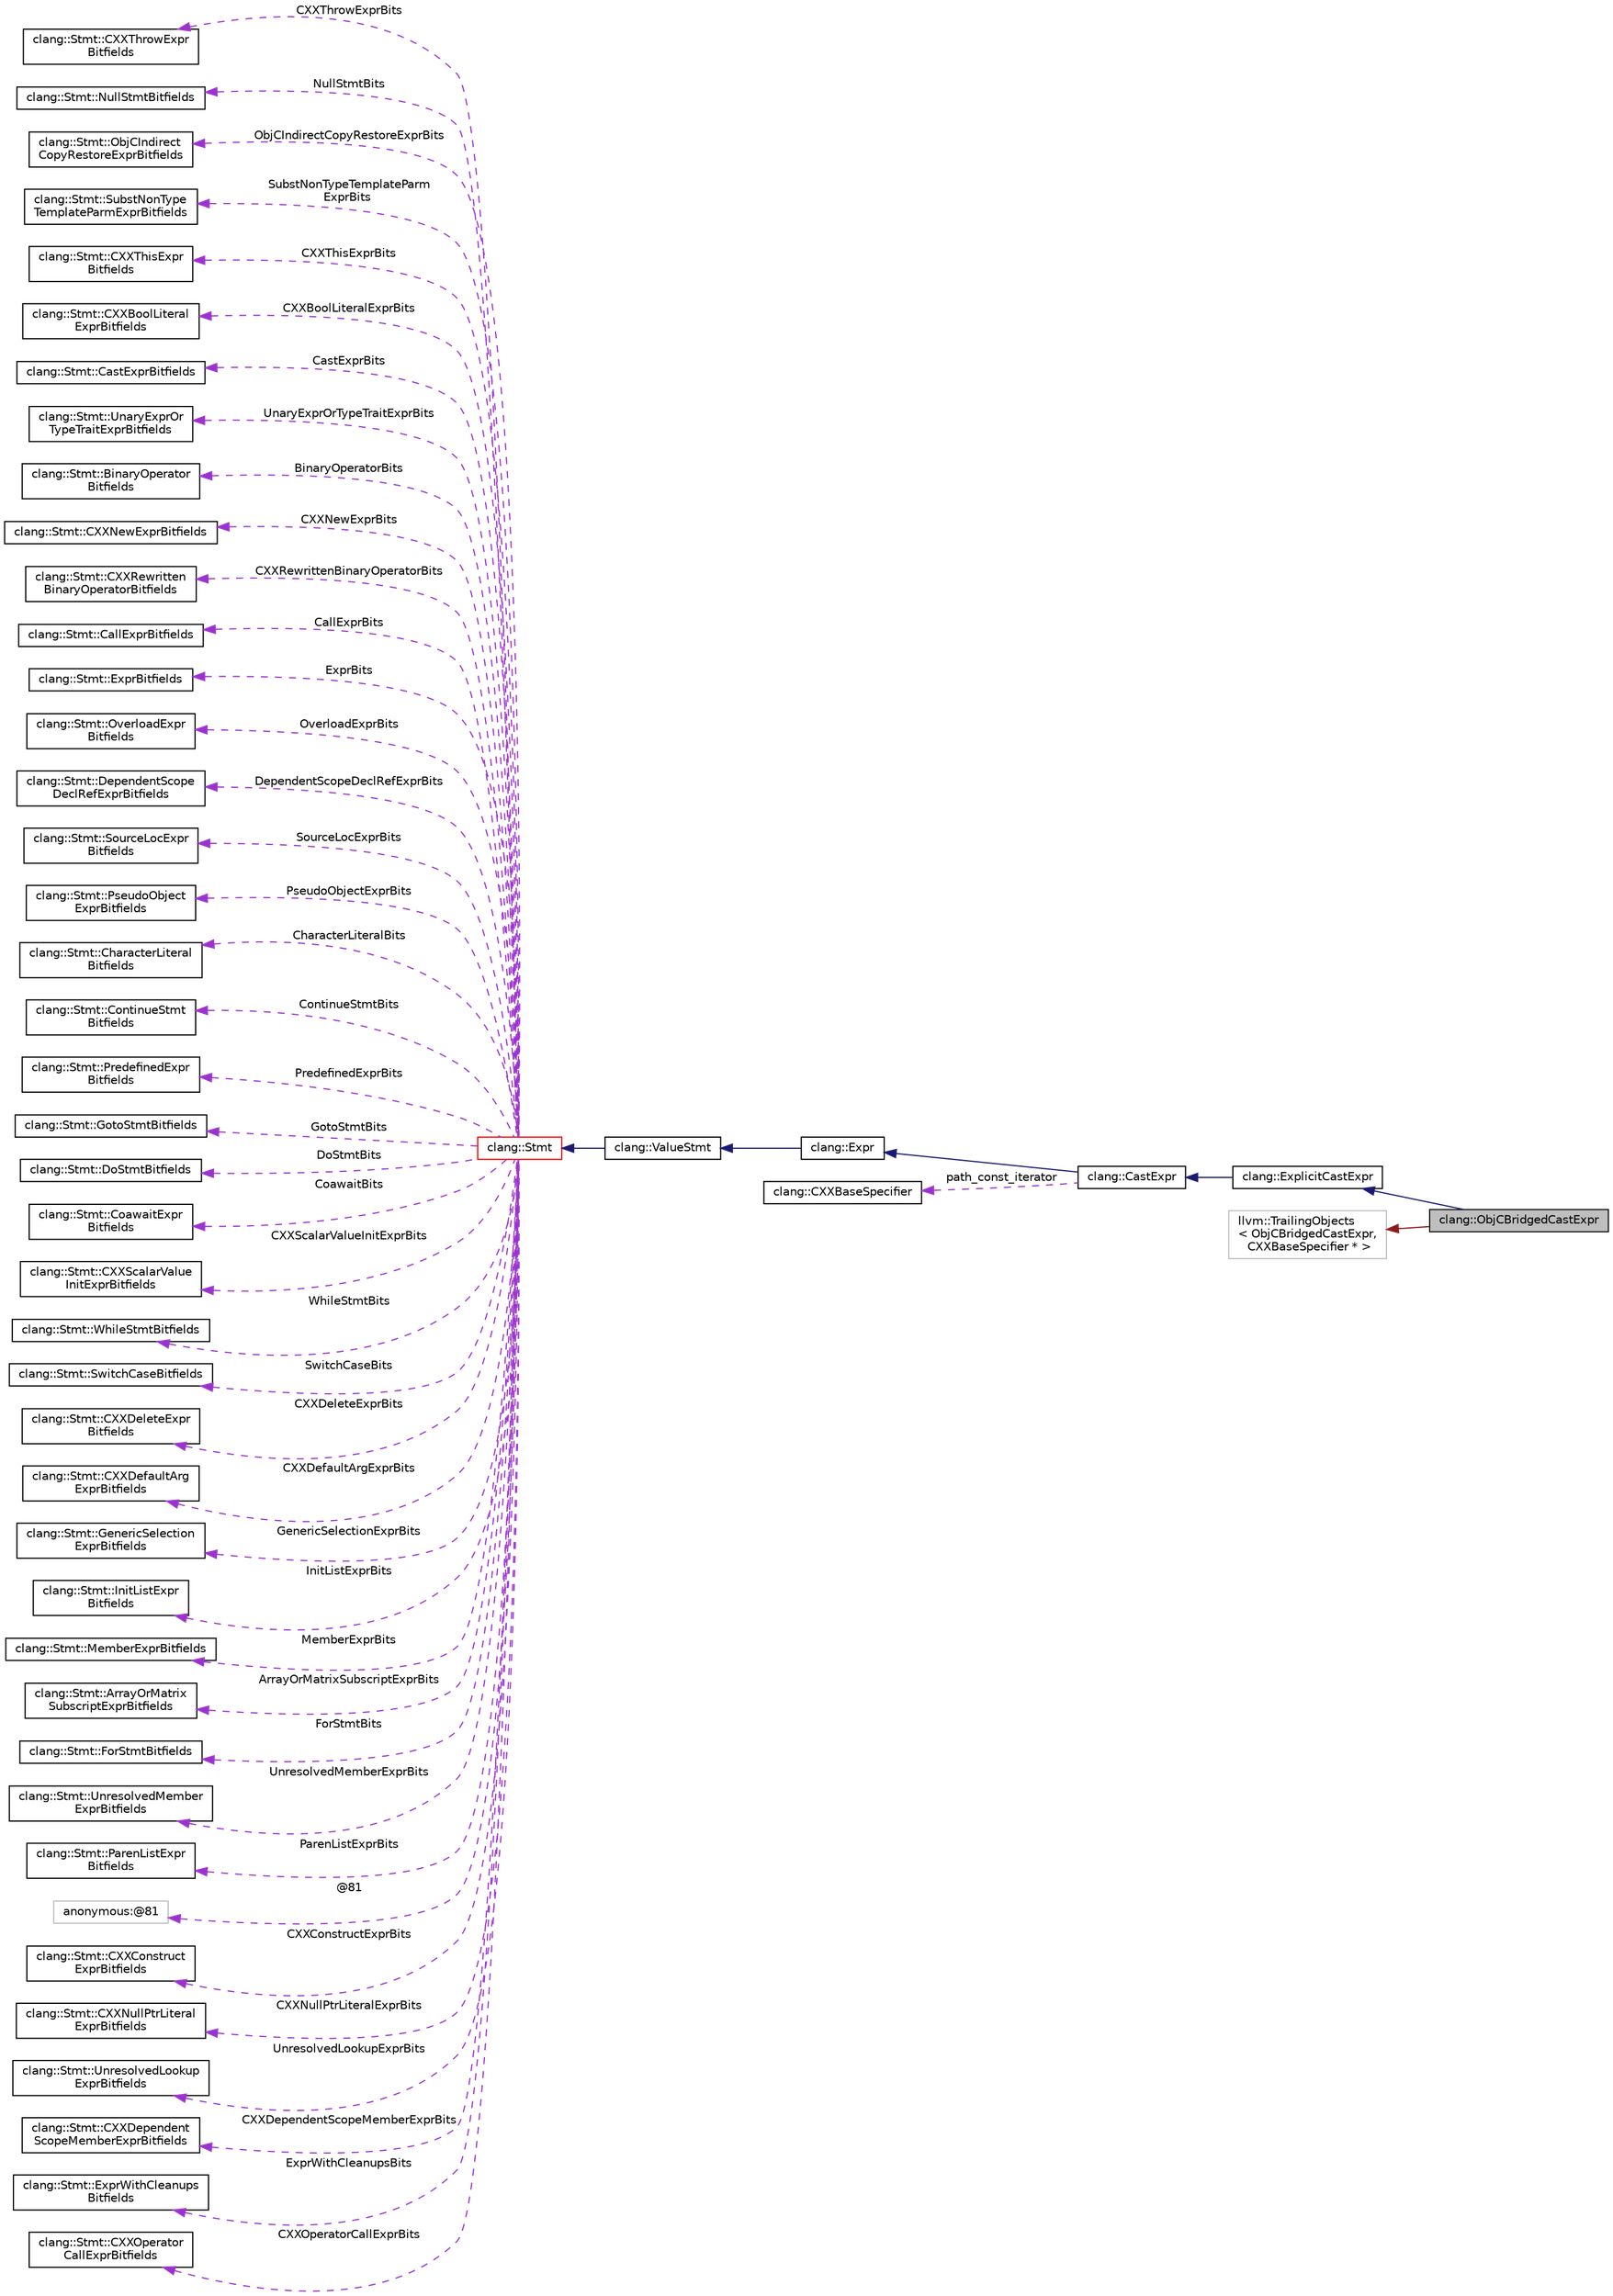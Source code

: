 digraph "clang::ObjCBridgedCastExpr"
{
 // LATEX_PDF_SIZE
  bgcolor="transparent";
  edge [fontname="Helvetica",fontsize="10",labelfontname="Helvetica",labelfontsize="10"];
  node [fontname="Helvetica",fontsize="10",shape=record];
  rankdir="LR";
  Node1 [label="clang::ObjCBridgedCastExpr",height=0.2,width=0.4,color="black", fillcolor="grey75", style="filled", fontcolor="black",tooltip="An Objective-C \"bridged\" cast expression, which casts between Objective-C pointers and C pointers,..."];
  Node2 -> Node1 [dir="back",color="midnightblue",fontsize="10",style="solid",fontname="Helvetica"];
  Node2 [label="clang::ExplicitCastExpr",height=0.2,width=0.4,color="black",URL="$classclang_1_1ExplicitCastExpr.html",tooltip="ExplicitCastExpr - An explicit cast written in the source code."];
  Node3 -> Node2 [dir="back",color="midnightblue",fontsize="10",style="solid",fontname="Helvetica"];
  Node3 [label="clang::CastExpr",height=0.2,width=0.4,color="black",URL="$classclang_1_1CastExpr.html",tooltip="CastExpr - Base class for type casts, including both implicit casts (ImplicitCastExpr) and explicit c..."];
  Node4 -> Node3 [dir="back",color="midnightblue",fontsize="10",style="solid",fontname="Helvetica"];
  Node4 [label="clang::Expr",height=0.2,width=0.4,color="black",URL="$classclang_1_1Expr.html",tooltip="This represents one expression."];
  Node5 -> Node4 [dir="back",color="midnightblue",fontsize="10",style="solid",fontname="Helvetica"];
  Node5 [label="clang::ValueStmt",height=0.2,width=0.4,color="black",URL="$classclang_1_1ValueStmt.html",tooltip="Represents a statement that could possibly have a value and type."];
  Node6 -> Node5 [dir="back",color="midnightblue",fontsize="10",style="solid",fontname="Helvetica"];
  Node6 [label="clang::Stmt",height=0.2,width=0.4,color="red",URL="$classclang_1_1Stmt.html",tooltip="Stmt - This represents one statement."];
  Node7 -> Node6 [dir="back",color="darkorchid3",fontsize="10",style="dashed",label=" CXXThrowExprBits" ,fontname="Helvetica"];
  Node7 [label="clang::Stmt::CXXThrowExpr\lBitfields",height=0.2,width=0.4,color="black",URL="$classclang_1_1Stmt_1_1CXXThrowExprBitfields.html",tooltip=" "];
  Node8 -> Node6 [dir="back",color="darkorchid3",fontsize="10",style="dashed",label=" NullStmtBits" ,fontname="Helvetica"];
  Node8 [label="clang::Stmt::NullStmtBitfields",height=0.2,width=0.4,color="black",URL="$classclang_1_1Stmt_1_1NullStmtBitfields.html",tooltip=" "];
  Node9 -> Node6 [dir="back",color="darkorchid3",fontsize="10",style="dashed",label=" ObjCIndirectCopyRestoreExprBits" ,fontname="Helvetica"];
  Node9 [label="clang::Stmt::ObjCIndirect\lCopyRestoreExprBitfields",height=0.2,width=0.4,color="black",URL="$classclang_1_1Stmt_1_1ObjCIndirectCopyRestoreExprBitfields.html",tooltip=" "];
  Node10 -> Node6 [dir="back",color="darkorchid3",fontsize="10",style="dashed",label=" SubstNonTypeTemplateParm\lExprBits" ,fontname="Helvetica"];
  Node10 [label="clang::Stmt::SubstNonType\lTemplateParmExprBitfields",height=0.2,width=0.4,color="black",URL="$classclang_1_1Stmt_1_1SubstNonTypeTemplateParmExprBitfields.html",tooltip=" "];
  Node11 -> Node6 [dir="back",color="darkorchid3",fontsize="10",style="dashed",label=" CXXThisExprBits" ,fontname="Helvetica"];
  Node11 [label="clang::Stmt::CXXThisExpr\lBitfields",height=0.2,width=0.4,color="black",URL="$classclang_1_1Stmt_1_1CXXThisExprBitfields.html",tooltip=" "];
  Node12 -> Node6 [dir="back",color="darkorchid3",fontsize="10",style="dashed",label=" CXXBoolLiteralExprBits" ,fontname="Helvetica"];
  Node12 [label="clang::Stmt::CXXBoolLiteral\lExprBitfields",height=0.2,width=0.4,color="black",URL="$classclang_1_1Stmt_1_1CXXBoolLiteralExprBitfields.html",tooltip=" "];
  Node13 -> Node6 [dir="back",color="darkorchid3",fontsize="10",style="dashed",label=" CastExprBits" ,fontname="Helvetica"];
  Node13 [label="clang::Stmt::CastExprBitfields",height=0.2,width=0.4,color="black",URL="$classclang_1_1Stmt_1_1CastExprBitfields.html",tooltip=" "];
  Node14 -> Node6 [dir="back",color="darkorchid3",fontsize="10",style="dashed",label=" UnaryExprOrTypeTraitExprBits" ,fontname="Helvetica"];
  Node14 [label="clang::Stmt::UnaryExprOr\lTypeTraitExprBitfields",height=0.2,width=0.4,color="black",URL="$classclang_1_1Stmt_1_1UnaryExprOrTypeTraitExprBitfields.html",tooltip=" "];
  Node15 -> Node6 [dir="back",color="darkorchid3",fontsize="10",style="dashed",label=" BinaryOperatorBits" ,fontname="Helvetica"];
  Node15 [label="clang::Stmt::BinaryOperator\lBitfields",height=0.2,width=0.4,color="black",URL="$classclang_1_1Stmt_1_1BinaryOperatorBitfields.html",tooltip=" "];
  Node16 -> Node6 [dir="back",color="darkorchid3",fontsize="10",style="dashed",label=" CXXNewExprBits" ,fontname="Helvetica"];
  Node16 [label="clang::Stmt::CXXNewExprBitfields",height=0.2,width=0.4,color="black",URL="$classclang_1_1Stmt_1_1CXXNewExprBitfields.html",tooltip=" "];
  Node17 -> Node6 [dir="back",color="darkorchid3",fontsize="10",style="dashed",label=" CXXRewrittenBinaryOperatorBits" ,fontname="Helvetica"];
  Node17 [label="clang::Stmt::CXXRewritten\lBinaryOperatorBitfields",height=0.2,width=0.4,color="black",URL="$classclang_1_1Stmt_1_1CXXRewrittenBinaryOperatorBitfields.html",tooltip=" "];
  Node18 -> Node6 [dir="back",color="darkorchid3",fontsize="10",style="dashed",label=" CallExprBits" ,fontname="Helvetica"];
  Node18 [label="clang::Stmt::CallExprBitfields",height=0.2,width=0.4,color="black",URL="$classclang_1_1Stmt_1_1CallExprBitfields.html",tooltip=" "];
  Node19 -> Node6 [dir="back",color="darkorchid3",fontsize="10",style="dashed",label=" ExprBits" ,fontname="Helvetica"];
  Node19 [label="clang::Stmt::ExprBitfields",height=0.2,width=0.4,color="black",URL="$classclang_1_1Stmt_1_1ExprBitfields.html",tooltip=" "];
  Node20 -> Node6 [dir="back",color="darkorchid3",fontsize="10",style="dashed",label=" OverloadExprBits" ,fontname="Helvetica"];
  Node20 [label="clang::Stmt::OverloadExpr\lBitfields",height=0.2,width=0.4,color="black",URL="$classclang_1_1Stmt_1_1OverloadExprBitfields.html",tooltip=" "];
  Node21 -> Node6 [dir="back",color="darkorchid3",fontsize="10",style="dashed",label=" DependentScopeDeclRefExprBits" ,fontname="Helvetica"];
  Node21 [label="clang::Stmt::DependentScope\lDeclRefExprBitfields",height=0.2,width=0.4,color="black",URL="$classclang_1_1Stmt_1_1DependentScopeDeclRefExprBitfields.html",tooltip=" "];
  Node22 -> Node6 [dir="back",color="darkorchid3",fontsize="10",style="dashed",label=" SourceLocExprBits" ,fontname="Helvetica"];
  Node22 [label="clang::Stmt::SourceLocExpr\lBitfields",height=0.2,width=0.4,color="black",URL="$classclang_1_1Stmt_1_1SourceLocExprBitfields.html",tooltip=" "];
  Node23 -> Node6 [dir="back",color="darkorchid3",fontsize="10",style="dashed",label=" PseudoObjectExprBits" ,fontname="Helvetica"];
  Node23 [label="clang::Stmt::PseudoObject\lExprBitfields",height=0.2,width=0.4,color="black",URL="$classclang_1_1Stmt_1_1PseudoObjectExprBitfields.html",tooltip=" "];
  Node24 -> Node6 [dir="back",color="darkorchid3",fontsize="10",style="dashed",label=" CharacterLiteralBits" ,fontname="Helvetica"];
  Node24 [label="clang::Stmt::CharacterLiteral\lBitfields",height=0.2,width=0.4,color="black",URL="$classclang_1_1Stmt_1_1CharacterLiteralBitfields.html",tooltip=" "];
  Node25 -> Node6 [dir="back",color="darkorchid3",fontsize="10",style="dashed",label=" ContinueStmtBits" ,fontname="Helvetica"];
  Node25 [label="clang::Stmt::ContinueStmt\lBitfields",height=0.2,width=0.4,color="black",URL="$classclang_1_1Stmt_1_1ContinueStmtBitfields.html",tooltip=" "];
  Node26 -> Node6 [dir="back",color="darkorchid3",fontsize="10",style="dashed",label=" PredefinedExprBits" ,fontname="Helvetica"];
  Node26 [label="clang::Stmt::PredefinedExpr\lBitfields",height=0.2,width=0.4,color="black",URL="$classclang_1_1Stmt_1_1PredefinedExprBitfields.html",tooltip=" "];
  Node27 -> Node6 [dir="back",color="darkorchid3",fontsize="10",style="dashed",label=" GotoStmtBits" ,fontname="Helvetica"];
  Node27 [label="clang::Stmt::GotoStmtBitfields",height=0.2,width=0.4,color="black",URL="$classclang_1_1Stmt_1_1GotoStmtBitfields.html",tooltip=" "];
  Node28 -> Node6 [dir="back",color="darkorchid3",fontsize="10",style="dashed",label=" DoStmtBits" ,fontname="Helvetica"];
  Node28 [label="clang::Stmt::DoStmtBitfields",height=0.2,width=0.4,color="black",URL="$classclang_1_1Stmt_1_1DoStmtBitfields.html",tooltip=" "];
  Node29 -> Node6 [dir="back",color="darkorchid3",fontsize="10",style="dashed",label=" CoawaitBits" ,fontname="Helvetica"];
  Node29 [label="clang::Stmt::CoawaitExpr\lBitfields",height=0.2,width=0.4,color="black",URL="$classclang_1_1Stmt_1_1CoawaitExprBitfields.html",tooltip=" "];
  Node30 -> Node6 [dir="back",color="darkorchid3",fontsize="10",style="dashed",label=" CXXScalarValueInitExprBits" ,fontname="Helvetica"];
  Node30 [label="clang::Stmt::CXXScalarValue\lInitExprBitfields",height=0.2,width=0.4,color="black",URL="$classclang_1_1Stmt_1_1CXXScalarValueInitExprBitfields.html",tooltip=" "];
  Node31 -> Node6 [dir="back",color="darkorchid3",fontsize="10",style="dashed",label=" WhileStmtBits" ,fontname="Helvetica"];
  Node31 [label="clang::Stmt::WhileStmtBitfields",height=0.2,width=0.4,color="black",URL="$classclang_1_1Stmt_1_1WhileStmtBitfields.html",tooltip=" "];
  Node32 -> Node6 [dir="back",color="darkorchid3",fontsize="10",style="dashed",label=" SwitchCaseBits" ,fontname="Helvetica"];
  Node32 [label="clang::Stmt::SwitchCaseBitfields",height=0.2,width=0.4,color="black",URL="$classclang_1_1Stmt_1_1SwitchCaseBitfields.html",tooltip=" "];
  Node33 -> Node6 [dir="back",color="darkorchid3",fontsize="10",style="dashed",label=" CXXDeleteExprBits" ,fontname="Helvetica"];
  Node33 [label="clang::Stmt::CXXDeleteExpr\lBitfields",height=0.2,width=0.4,color="black",URL="$classclang_1_1Stmt_1_1CXXDeleteExprBitfields.html",tooltip=" "];
  Node34 -> Node6 [dir="back",color="darkorchid3",fontsize="10",style="dashed",label=" CXXDefaultArgExprBits" ,fontname="Helvetica"];
  Node34 [label="clang::Stmt::CXXDefaultArg\lExprBitfields",height=0.2,width=0.4,color="black",URL="$classclang_1_1Stmt_1_1CXXDefaultArgExprBitfields.html",tooltip=" "];
  Node35 -> Node6 [dir="back",color="darkorchid3",fontsize="10",style="dashed",label=" GenericSelectionExprBits" ,fontname="Helvetica"];
  Node35 [label="clang::Stmt::GenericSelection\lExprBitfields",height=0.2,width=0.4,color="black",URL="$classclang_1_1Stmt_1_1GenericSelectionExprBitfields.html",tooltip=" "];
  Node36 -> Node6 [dir="back",color="darkorchid3",fontsize="10",style="dashed",label=" InitListExprBits" ,fontname="Helvetica"];
  Node36 [label="clang::Stmt::InitListExpr\lBitfields",height=0.2,width=0.4,color="black",URL="$classclang_1_1Stmt_1_1InitListExprBitfields.html",tooltip=" "];
  Node37 -> Node6 [dir="back",color="darkorchid3",fontsize="10",style="dashed",label=" MemberExprBits" ,fontname="Helvetica"];
  Node37 [label="clang::Stmt::MemberExprBitfields",height=0.2,width=0.4,color="black",URL="$classclang_1_1Stmt_1_1MemberExprBitfields.html",tooltip=" "];
  Node38 -> Node6 [dir="back",color="darkorchid3",fontsize="10",style="dashed",label=" ArrayOrMatrixSubscriptExprBits" ,fontname="Helvetica"];
  Node38 [label="clang::Stmt::ArrayOrMatrix\lSubscriptExprBitfields",height=0.2,width=0.4,color="black",URL="$classclang_1_1Stmt_1_1ArrayOrMatrixSubscriptExprBitfields.html",tooltip=" "];
  Node39 -> Node6 [dir="back",color="darkorchid3",fontsize="10",style="dashed",label=" ForStmtBits" ,fontname="Helvetica"];
  Node39 [label="clang::Stmt::ForStmtBitfields",height=0.2,width=0.4,color="black",URL="$classclang_1_1Stmt_1_1ForStmtBitfields.html",tooltip=" "];
  Node40 -> Node6 [dir="back",color="darkorchid3",fontsize="10",style="dashed",label=" UnresolvedMemberExprBits" ,fontname="Helvetica"];
  Node40 [label="clang::Stmt::UnresolvedMember\lExprBitfields",height=0.2,width=0.4,color="black",URL="$classclang_1_1Stmt_1_1UnresolvedMemberExprBitfields.html",tooltip=" "];
  Node41 -> Node6 [dir="back",color="darkorchid3",fontsize="10",style="dashed",label=" ParenListExprBits" ,fontname="Helvetica"];
  Node41 [label="clang::Stmt::ParenListExpr\lBitfields",height=0.2,width=0.4,color="black",URL="$classclang_1_1Stmt_1_1ParenListExprBitfields.html",tooltip=" "];
  Node42 -> Node6 [dir="back",color="darkorchid3",fontsize="10",style="dashed",label=" @81" ,fontname="Helvetica"];
  Node42 [label="anonymous:@81",height=0.2,width=0.4,color="grey75",tooltip=" "];
  Node43 -> Node6 [dir="back",color="darkorchid3",fontsize="10",style="dashed",label=" CXXConstructExprBits" ,fontname="Helvetica"];
  Node43 [label="clang::Stmt::CXXConstruct\lExprBitfields",height=0.2,width=0.4,color="black",URL="$classclang_1_1Stmt_1_1CXXConstructExprBitfields.html",tooltip=" "];
  Node44 -> Node6 [dir="back",color="darkorchid3",fontsize="10",style="dashed",label=" CXXNullPtrLiteralExprBits" ,fontname="Helvetica"];
  Node44 [label="clang::Stmt::CXXNullPtrLiteral\lExprBitfields",height=0.2,width=0.4,color="black",URL="$classclang_1_1Stmt_1_1CXXNullPtrLiteralExprBitfields.html",tooltip=" "];
  Node45 -> Node6 [dir="back",color="darkorchid3",fontsize="10",style="dashed",label=" UnresolvedLookupExprBits" ,fontname="Helvetica"];
  Node45 [label="clang::Stmt::UnresolvedLookup\lExprBitfields",height=0.2,width=0.4,color="black",URL="$classclang_1_1Stmt_1_1UnresolvedLookupExprBitfields.html",tooltip=" "];
  Node46 -> Node6 [dir="back",color="darkorchid3",fontsize="10",style="dashed",label=" CXXDependentScopeMemberExprBits" ,fontname="Helvetica"];
  Node46 [label="clang::Stmt::CXXDependent\lScopeMemberExprBitfields",height=0.2,width=0.4,color="black",URL="$classclang_1_1Stmt_1_1CXXDependentScopeMemberExprBitfields.html",tooltip=" "];
  Node47 -> Node6 [dir="back",color="darkorchid3",fontsize="10",style="dashed",label=" ExprWithCleanupsBits" ,fontname="Helvetica"];
  Node47 [label="clang::Stmt::ExprWithCleanups\lBitfields",height=0.2,width=0.4,color="black",URL="$classclang_1_1Stmt_1_1ExprWithCleanupsBitfields.html",tooltip=" "];
  Node48 -> Node6 [dir="back",color="darkorchid3",fontsize="10",style="dashed",label=" CXXOperatorCallExprBits" ,fontname="Helvetica"];
  Node48 [label="clang::Stmt::CXXOperator\lCallExprBitfields",height=0.2,width=0.4,color="black",URL="$classclang_1_1Stmt_1_1CXXOperatorCallExprBitfields.html",tooltip=" "];
  Node70 -> Node3 [dir="back",color="darkorchid3",fontsize="10",style="dashed",label=" path_const_iterator" ,fontname="Helvetica"];
  Node70 [label="clang::CXXBaseSpecifier",height=0.2,width=0.4,color="black",URL="$classclang_1_1CXXBaseSpecifier.html",tooltip="Represents a base class of a C++ class."];
  Node71 -> Node1 [dir="back",color="firebrick4",fontsize="10",style="solid",fontname="Helvetica"];
  Node71 [label="llvm::TrailingObjects\l\< ObjCBridgedCastExpr,\l CXXBaseSpecifier * \>",height=0.2,width=0.4,color="grey75",tooltip=" "];
}
